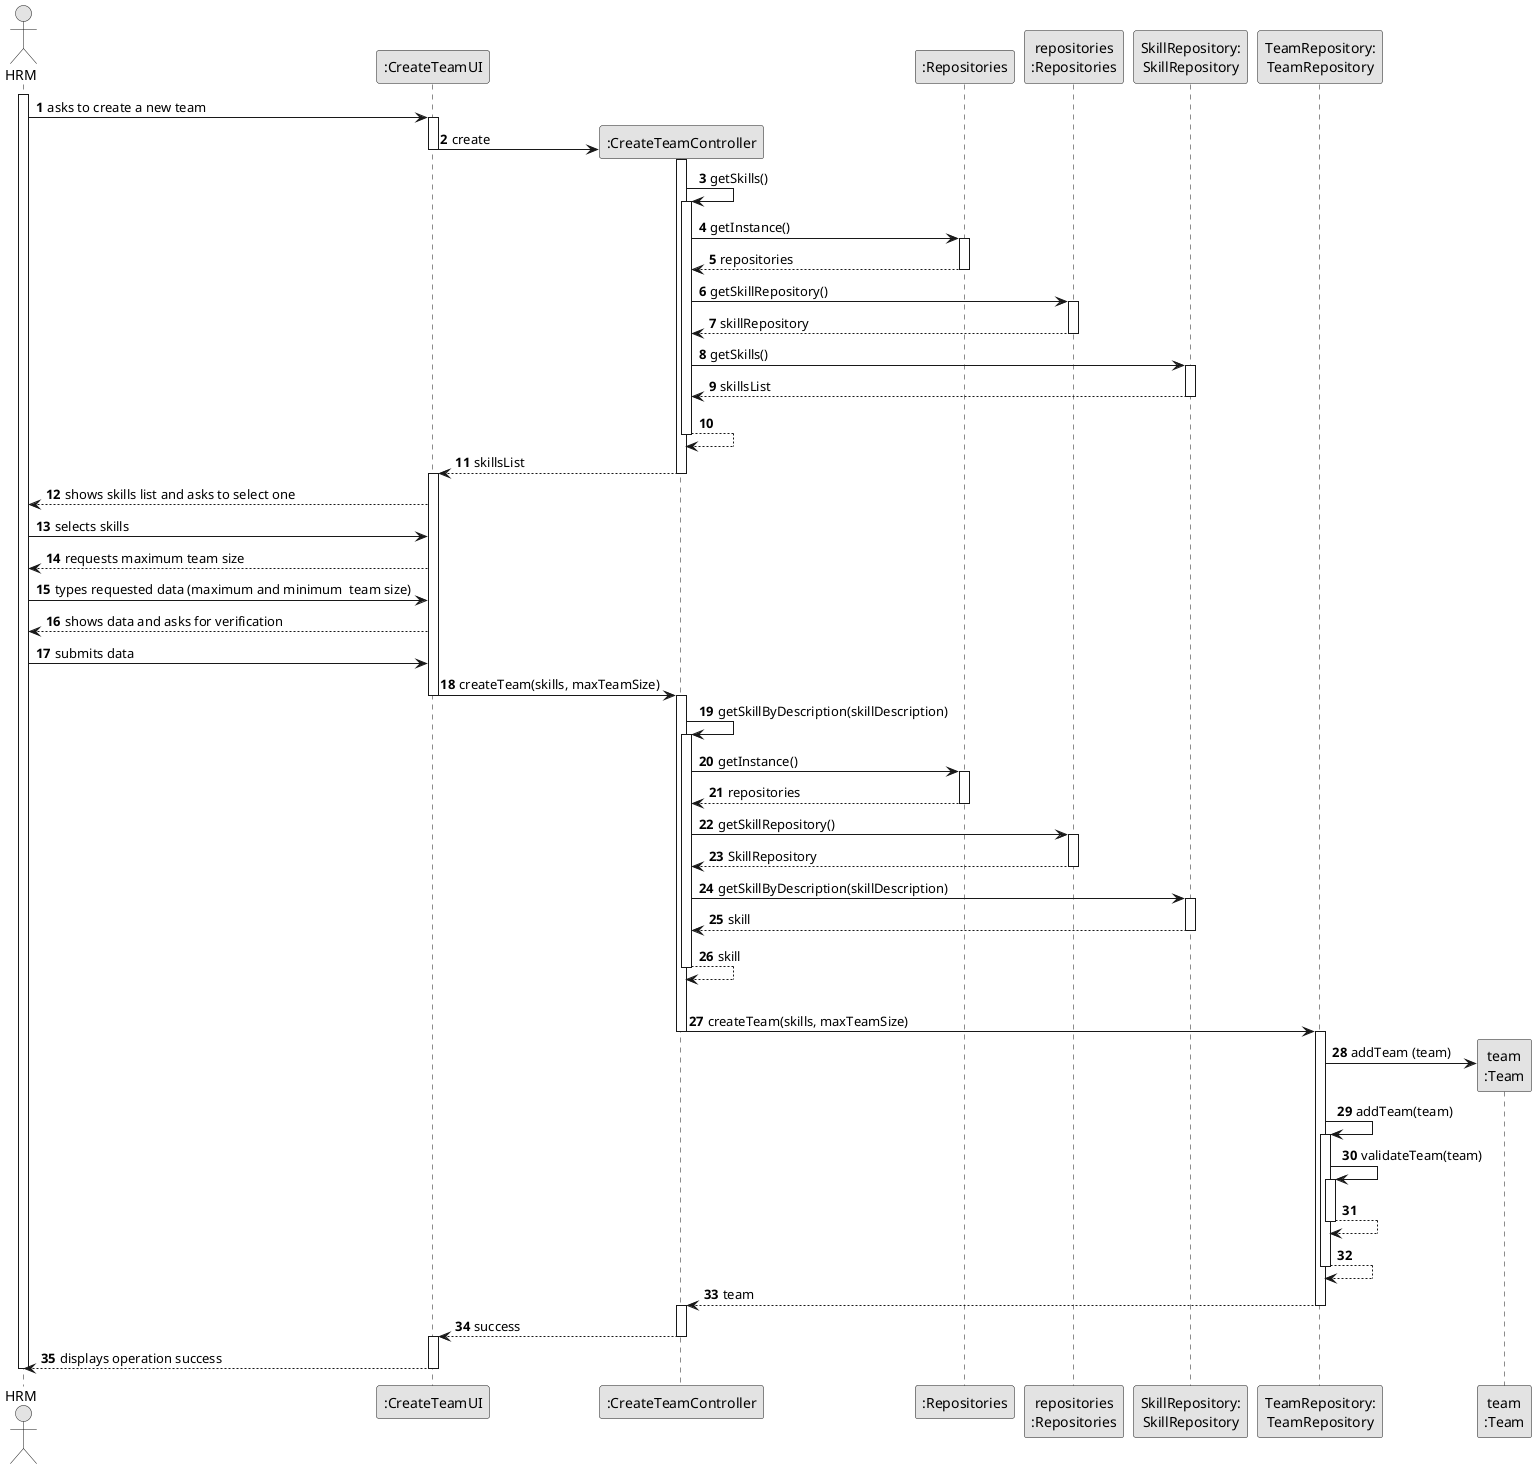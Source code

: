 @startuml
skinparam monochrome true
skinparam packageStyle rectangle
skinparam shadowing false

autonumber

'hide footbox
actor "HRM" as ADM
participant ":CreateTeamUI" as UI
participant ":CreateTeamController" as CTRL
participant ":Repositories" as RepositorySingleton
participant "repositories\n:Repositories" as PLAT
participant "SkillRepository:\nSkillRepository" as SkillRepository
participant "TeamRepository:\nTeamRepository" as TeamRepository
participant "team\n:Team" as Team

activate ADM

    ADM -> UI : asks to create a new team
    activate UI

                UI -> CTRL** : create
                deactivate UI
                activate CTRL

                    CTRL -> CTRL : getSkills()
                    activate CTRL

                    CTRL -> RepositorySingleton : getInstance()
                    activate RepositorySingleton

                        RepositorySingleton --> CTRL: repositories
                    deactivate RepositorySingleton

                    CTRL -> PLAT : getSkillRepository()
                    activate PLAT

                        PLAT --> CTRL: skillRepository
                    deactivate PLAT

                    CTRL -> SkillRepository : getSkills()
                    activate SkillRepository

                        SkillRepository --> CTRL : skillsList
                    deactivate SkillRepository

                    CTRL --> CTRL
                    deactivate CTRL

                    CTRL --> UI : skillsList
                                        deactivate CTRL

                    activate UI

                UI --> ADM : shows skills list and asks to select one

        ADM -> UI : selects skills

        UI --> ADM : requests maximum team size

    ADM -> UI : types requested data (maximum and minimum  team size)

        UI --> ADM : shows data and asks for verification

    ADM -> UI : submits data

        UI -> CTRL : createTeam(skills, maxTeamSize)
        deactivate UI
        activate CTRL

            CTRL -> CTRL : getSkillByDescription(skillDescription)
            activate CTRL

                CTRL -> RepositorySingleton : getInstance()
                activate RepositorySingleton

                    RepositorySingleton --> CTRL: repositories
                deactivate RepositorySingleton

                CTRL -> PLAT : getSkillRepository()
                activate PLAT

                    PLAT --> CTRL : SkillRepository
                deactivate PLAT

                CTRL -> SkillRepository : getSkillByDescription(skillDescription)
                activate SkillRepository

                    SkillRepository --> CTRL : skill
                deactivate SkillRepository
                    CTRL --> CTRL : skill
            deactivate CTRL


            |||
                CTRL -> TeamRepository: createTeam(skills, maxTeamSize)
                deactivate CTRL
                activate TeamRepository

                TeamRepository -> Team**: addTeam (team)

                    TeamRepository -> TeamRepository: addTeam(team)
                    activate TeamRepository
                        TeamRepository -> TeamRepository: validateTeam(team)
                        activate TeamRepository
                            TeamRepository --> TeamRepository
                            deactivate TeamRepository

                    TeamRepository --> TeamRepository
                deactivate TeamRepository

            TeamRepository --> CTRL: team
            deactivate TeamRepository
            activate CTRL


            CTRL --> UI : success
            deactivate CTRL
            activate UI

            UI --> ADM: displays operation success
    deactivate UI

deactivate ADM

@enduml